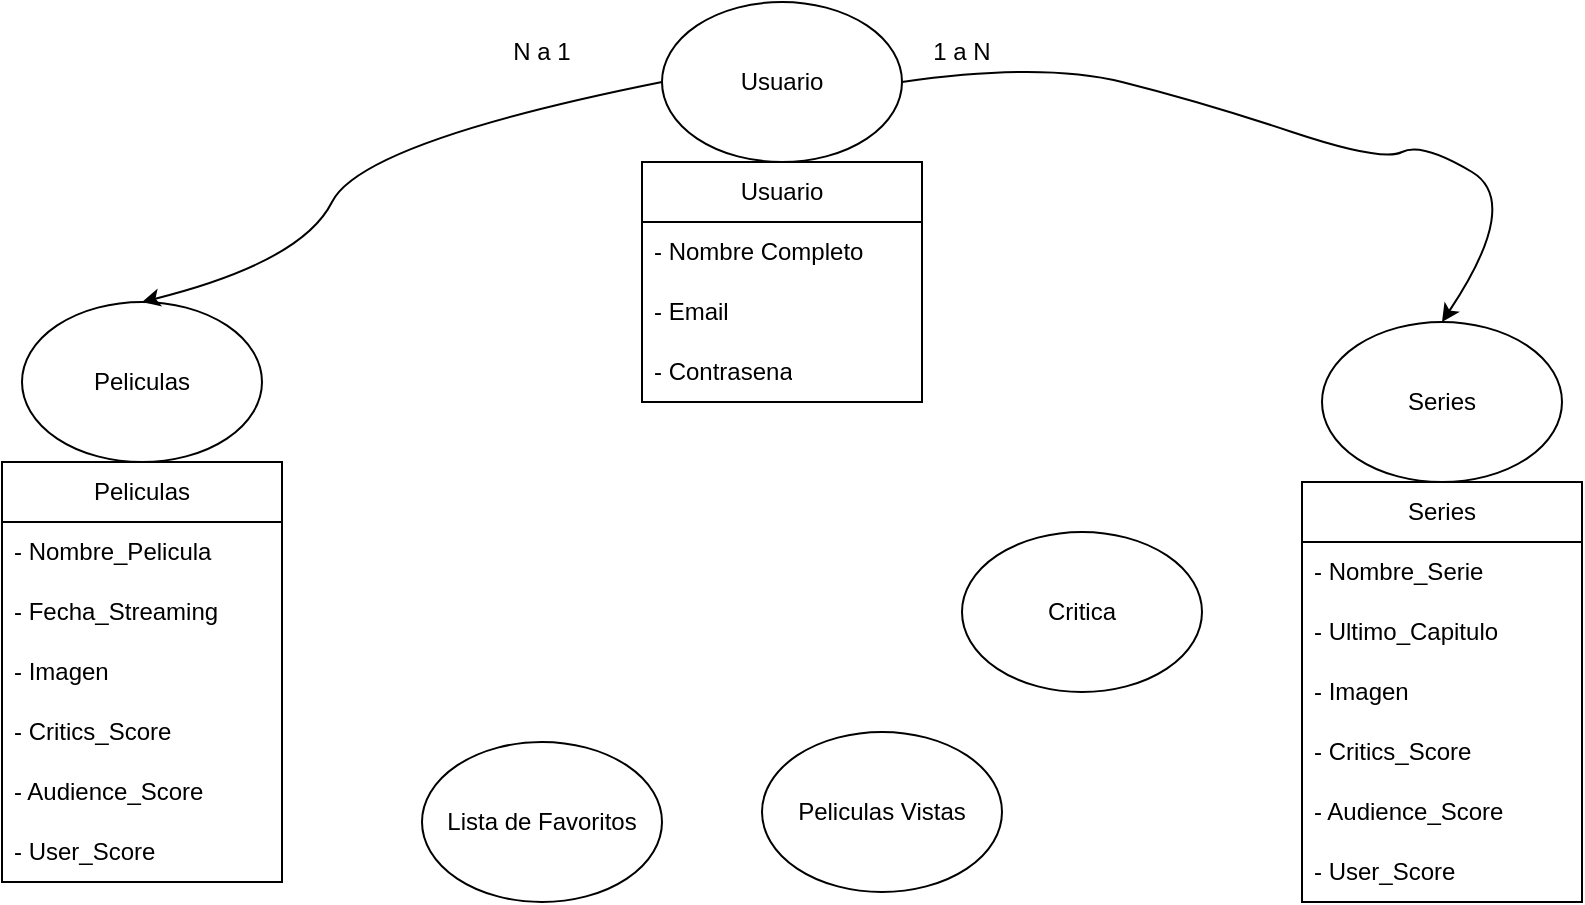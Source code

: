 <mxfile version="21.3.2" type="device">
  <diagram name="Página-1" id="NuDF3_wvfnhvKgnTW65J">
    <mxGraphModel dx="1120" dy="488" grid="1" gridSize="10" guides="1" tooltips="1" connect="1" arrows="1" fold="1" page="1" pageScale="1" pageWidth="827" pageHeight="1169" math="0" shadow="0">
      <root>
        <mxCell id="0" />
        <mxCell id="1" parent="0" />
        <mxCell id="bXxWhDnnVQTGiVixW4gu-2" value="" style="ellipse;whiteSpace=wrap;html=1;" vertex="1" parent="1">
          <mxGeometry x="340" y="20" width="120" height="80" as="geometry" />
        </mxCell>
        <mxCell id="bXxWhDnnVQTGiVixW4gu-3" value="Peliculas" style="ellipse;whiteSpace=wrap;html=1;" vertex="1" parent="1">
          <mxGeometry x="20" y="170" width="120" height="80" as="geometry" />
        </mxCell>
        <mxCell id="bXxWhDnnVQTGiVixW4gu-4" value="Series" style="ellipse;whiteSpace=wrap;html=1;" vertex="1" parent="1">
          <mxGeometry x="670" y="180" width="120" height="80" as="geometry" />
        </mxCell>
        <mxCell id="bXxWhDnnVQTGiVixW4gu-5" value="Usuario" style="text;html=1;strokeColor=none;fillColor=none;align=center;verticalAlign=middle;whiteSpace=wrap;rounded=0;" vertex="1" parent="1">
          <mxGeometry x="370" y="45" width="60" height="30" as="geometry" />
        </mxCell>
        <mxCell id="bXxWhDnnVQTGiVixW4gu-8" value="" style="curved=1;endArrow=classic;html=1;rounded=0;entryX=0.5;entryY=0;entryDx=0;entryDy=0;exitX=1;exitY=0.5;exitDx=0;exitDy=0;" edge="1" parent="1" source="bXxWhDnnVQTGiVixW4gu-2" target="bXxWhDnnVQTGiVixW4gu-4">
          <mxGeometry width="50" height="50" relative="1" as="geometry">
            <mxPoint x="400" y="250" as="sourcePoint" />
            <mxPoint x="450" y="200" as="targetPoint" />
            <Array as="points">
              <mxPoint x="530" y="50" />
              <mxPoint x="610" y="70" />
              <mxPoint x="700" y="100" />
              <mxPoint x="720" y="90" />
              <mxPoint x="770" y="120" />
            </Array>
          </mxGeometry>
        </mxCell>
        <mxCell id="bXxWhDnnVQTGiVixW4gu-9" value="" style="curved=1;endArrow=classic;html=1;rounded=0;entryX=0.5;entryY=0;entryDx=0;entryDy=0;exitX=0;exitY=0.5;exitDx=0;exitDy=0;" edge="1" parent="1" source="bXxWhDnnVQTGiVixW4gu-2" target="bXxWhDnnVQTGiVixW4gu-3">
          <mxGeometry width="50" height="50" relative="1" as="geometry">
            <mxPoint x="240" y="180" as="sourcePoint" />
            <mxPoint x="290" y="130" as="targetPoint" />
            <Array as="points">
              <mxPoint x="190" y="90" />
              <mxPoint x="160" y="150" />
            </Array>
          </mxGeometry>
        </mxCell>
        <mxCell id="bXxWhDnnVQTGiVixW4gu-14" value="N a 1" style="text;html=1;strokeColor=none;fillColor=none;align=center;verticalAlign=middle;whiteSpace=wrap;rounded=0;" vertex="1" parent="1">
          <mxGeometry x="250" y="30" width="60" height="30" as="geometry" />
        </mxCell>
        <mxCell id="bXxWhDnnVQTGiVixW4gu-15" value="1 a N" style="text;html=1;strokeColor=none;fillColor=none;align=center;verticalAlign=middle;whiteSpace=wrap;rounded=0;" vertex="1" parent="1">
          <mxGeometry x="460" y="30" width="60" height="30" as="geometry" />
        </mxCell>
        <mxCell id="bXxWhDnnVQTGiVixW4gu-16" value="Usuario" style="swimlane;fontStyle=0;childLayout=stackLayout;horizontal=1;startSize=30;horizontalStack=0;resizeParent=1;resizeParentMax=0;resizeLast=0;collapsible=1;marginBottom=0;whiteSpace=wrap;html=1;" vertex="1" parent="1">
          <mxGeometry x="330" y="100" width="140" height="120" as="geometry">
            <mxRectangle x="320" y="230" width="60" height="30" as="alternateBounds" />
          </mxGeometry>
        </mxCell>
        <mxCell id="bXxWhDnnVQTGiVixW4gu-17" value="- Nombre Completo" style="text;strokeColor=none;fillColor=none;align=left;verticalAlign=middle;spacingLeft=4;spacingRight=4;overflow=hidden;points=[[0,0.5],[1,0.5]];portConstraint=eastwest;rotatable=0;whiteSpace=wrap;html=1;" vertex="1" parent="bXxWhDnnVQTGiVixW4gu-16">
          <mxGeometry y="30" width="140" height="30" as="geometry" />
        </mxCell>
        <mxCell id="bXxWhDnnVQTGiVixW4gu-18" value="- Email" style="text;strokeColor=none;fillColor=none;align=left;verticalAlign=middle;spacingLeft=4;spacingRight=4;overflow=hidden;points=[[0,0.5],[1,0.5]];portConstraint=eastwest;rotatable=0;whiteSpace=wrap;html=1;" vertex="1" parent="bXxWhDnnVQTGiVixW4gu-16">
          <mxGeometry y="60" width="140" height="30" as="geometry" />
        </mxCell>
        <mxCell id="bXxWhDnnVQTGiVixW4gu-19" value="- Contrasena" style="text;strokeColor=none;fillColor=none;align=left;verticalAlign=middle;spacingLeft=4;spacingRight=4;overflow=hidden;points=[[0,0.5],[1,0.5]];portConstraint=eastwest;rotatable=0;whiteSpace=wrap;html=1;" vertex="1" parent="bXxWhDnnVQTGiVixW4gu-16">
          <mxGeometry y="90" width="140" height="30" as="geometry" />
        </mxCell>
        <mxCell id="bXxWhDnnVQTGiVixW4gu-20" value="Peliculas" style="swimlane;fontStyle=0;childLayout=stackLayout;horizontal=1;startSize=30;horizontalStack=0;resizeParent=1;resizeParentMax=0;resizeLast=0;collapsible=1;marginBottom=0;whiteSpace=wrap;html=1;" vertex="1" parent="1">
          <mxGeometry x="10" y="250" width="140" height="210" as="geometry">
            <mxRectangle x="320" y="230" width="60" height="30" as="alternateBounds" />
          </mxGeometry>
        </mxCell>
        <mxCell id="bXxWhDnnVQTGiVixW4gu-21" value="- Nombre_Pelicula" style="text;strokeColor=none;fillColor=none;align=left;verticalAlign=middle;spacingLeft=4;spacingRight=4;overflow=hidden;points=[[0,0.5],[1,0.5]];portConstraint=eastwest;rotatable=0;whiteSpace=wrap;html=1;" vertex="1" parent="bXxWhDnnVQTGiVixW4gu-20">
          <mxGeometry y="30" width="140" height="30" as="geometry" />
        </mxCell>
        <mxCell id="bXxWhDnnVQTGiVixW4gu-22" value="- Fecha_Streaming" style="text;strokeColor=none;fillColor=none;align=left;verticalAlign=middle;spacingLeft=4;spacingRight=4;overflow=hidden;points=[[0,0.5],[1,0.5]];portConstraint=eastwest;rotatable=0;whiteSpace=wrap;html=1;" vertex="1" parent="bXxWhDnnVQTGiVixW4gu-20">
          <mxGeometry y="60" width="140" height="30" as="geometry" />
        </mxCell>
        <mxCell id="bXxWhDnnVQTGiVixW4gu-23" value="- Imagen" style="text;strokeColor=none;fillColor=none;align=left;verticalAlign=middle;spacingLeft=4;spacingRight=4;overflow=hidden;points=[[0,0.5],[1,0.5]];portConstraint=eastwest;rotatable=0;whiteSpace=wrap;html=1;" vertex="1" parent="bXxWhDnnVQTGiVixW4gu-20">
          <mxGeometry y="90" width="140" height="30" as="geometry" />
        </mxCell>
        <mxCell id="bXxWhDnnVQTGiVixW4gu-24" value="- Critics_Score" style="text;strokeColor=none;fillColor=none;align=left;verticalAlign=middle;spacingLeft=4;spacingRight=4;overflow=hidden;points=[[0,0.5],[1,0.5]];portConstraint=eastwest;rotatable=0;whiteSpace=wrap;html=1;" vertex="1" parent="bXxWhDnnVQTGiVixW4gu-20">
          <mxGeometry y="120" width="140" height="30" as="geometry" />
        </mxCell>
        <mxCell id="bXxWhDnnVQTGiVixW4gu-25" value="- Audience_Score" style="text;strokeColor=none;fillColor=none;align=left;verticalAlign=middle;spacingLeft=4;spacingRight=4;overflow=hidden;points=[[0,0.5],[1,0.5]];portConstraint=eastwest;rotatable=0;whiteSpace=wrap;html=1;" vertex="1" parent="bXxWhDnnVQTGiVixW4gu-20">
          <mxGeometry y="150" width="140" height="30" as="geometry" />
        </mxCell>
        <mxCell id="bXxWhDnnVQTGiVixW4gu-26" value="- User_Score" style="text;strokeColor=none;fillColor=none;align=left;verticalAlign=middle;spacingLeft=4;spacingRight=4;overflow=hidden;points=[[0,0.5],[1,0.5]];portConstraint=eastwest;rotatable=0;whiteSpace=wrap;html=1;" vertex="1" parent="bXxWhDnnVQTGiVixW4gu-20">
          <mxGeometry y="180" width="140" height="30" as="geometry" />
        </mxCell>
        <mxCell id="bXxWhDnnVQTGiVixW4gu-27" value="Series" style="swimlane;fontStyle=0;childLayout=stackLayout;horizontal=1;startSize=30;horizontalStack=0;resizeParent=1;resizeParentMax=0;resizeLast=0;collapsible=1;marginBottom=0;whiteSpace=wrap;html=1;" vertex="1" parent="1">
          <mxGeometry x="660" y="260" width="140" height="210" as="geometry">
            <mxRectangle x="320" y="230" width="60" height="30" as="alternateBounds" />
          </mxGeometry>
        </mxCell>
        <mxCell id="bXxWhDnnVQTGiVixW4gu-28" value="- Nombre_Serie" style="text;strokeColor=none;fillColor=none;align=left;verticalAlign=middle;spacingLeft=4;spacingRight=4;overflow=hidden;points=[[0,0.5],[1,0.5]];portConstraint=eastwest;rotatable=0;whiteSpace=wrap;html=1;" vertex="1" parent="bXxWhDnnVQTGiVixW4gu-27">
          <mxGeometry y="30" width="140" height="30" as="geometry" />
        </mxCell>
        <mxCell id="bXxWhDnnVQTGiVixW4gu-29" value="- Ultimo_Capitulo" style="text;strokeColor=none;fillColor=none;align=left;verticalAlign=middle;spacingLeft=4;spacingRight=4;overflow=hidden;points=[[0,0.5],[1,0.5]];portConstraint=eastwest;rotatable=0;whiteSpace=wrap;html=1;" vertex="1" parent="bXxWhDnnVQTGiVixW4gu-27">
          <mxGeometry y="60" width="140" height="30" as="geometry" />
        </mxCell>
        <mxCell id="bXxWhDnnVQTGiVixW4gu-30" value="- Imagen" style="text;strokeColor=none;fillColor=none;align=left;verticalAlign=middle;spacingLeft=4;spacingRight=4;overflow=hidden;points=[[0,0.5],[1,0.5]];portConstraint=eastwest;rotatable=0;whiteSpace=wrap;html=1;" vertex="1" parent="bXxWhDnnVQTGiVixW4gu-27">
          <mxGeometry y="90" width="140" height="30" as="geometry" />
        </mxCell>
        <mxCell id="bXxWhDnnVQTGiVixW4gu-31" value="- Critics_Score" style="text;strokeColor=none;fillColor=none;align=left;verticalAlign=middle;spacingLeft=4;spacingRight=4;overflow=hidden;points=[[0,0.5],[1,0.5]];portConstraint=eastwest;rotatable=0;whiteSpace=wrap;html=1;" vertex="1" parent="bXxWhDnnVQTGiVixW4gu-27">
          <mxGeometry y="120" width="140" height="30" as="geometry" />
        </mxCell>
        <mxCell id="bXxWhDnnVQTGiVixW4gu-32" value="- Audience_Score" style="text;strokeColor=none;fillColor=none;align=left;verticalAlign=middle;spacingLeft=4;spacingRight=4;overflow=hidden;points=[[0,0.5],[1,0.5]];portConstraint=eastwest;rotatable=0;whiteSpace=wrap;html=1;" vertex="1" parent="bXxWhDnnVQTGiVixW4gu-27">
          <mxGeometry y="150" width="140" height="30" as="geometry" />
        </mxCell>
        <mxCell id="bXxWhDnnVQTGiVixW4gu-33" value="- User_Score" style="text;strokeColor=none;fillColor=none;align=left;verticalAlign=middle;spacingLeft=4;spacingRight=4;overflow=hidden;points=[[0,0.5],[1,0.5]];portConstraint=eastwest;rotatable=0;whiteSpace=wrap;html=1;" vertex="1" parent="bXxWhDnnVQTGiVixW4gu-27">
          <mxGeometry y="180" width="140" height="30" as="geometry" />
        </mxCell>
        <mxCell id="bXxWhDnnVQTGiVixW4gu-34" value="Lista de Favoritos" style="ellipse;whiteSpace=wrap;html=1;" vertex="1" parent="1">
          <mxGeometry x="220" y="390" width="120" height="80" as="geometry" />
        </mxCell>
        <mxCell id="bXxWhDnnVQTGiVixW4gu-35" value="Peliculas Vistas" style="ellipse;whiteSpace=wrap;html=1;" vertex="1" parent="1">
          <mxGeometry x="390" y="385" width="120" height="80" as="geometry" />
        </mxCell>
        <mxCell id="bXxWhDnnVQTGiVixW4gu-36" value="Critica" style="ellipse;whiteSpace=wrap;html=1;" vertex="1" parent="1">
          <mxGeometry x="490" y="285" width="120" height="80" as="geometry" />
        </mxCell>
      </root>
    </mxGraphModel>
  </diagram>
</mxfile>

